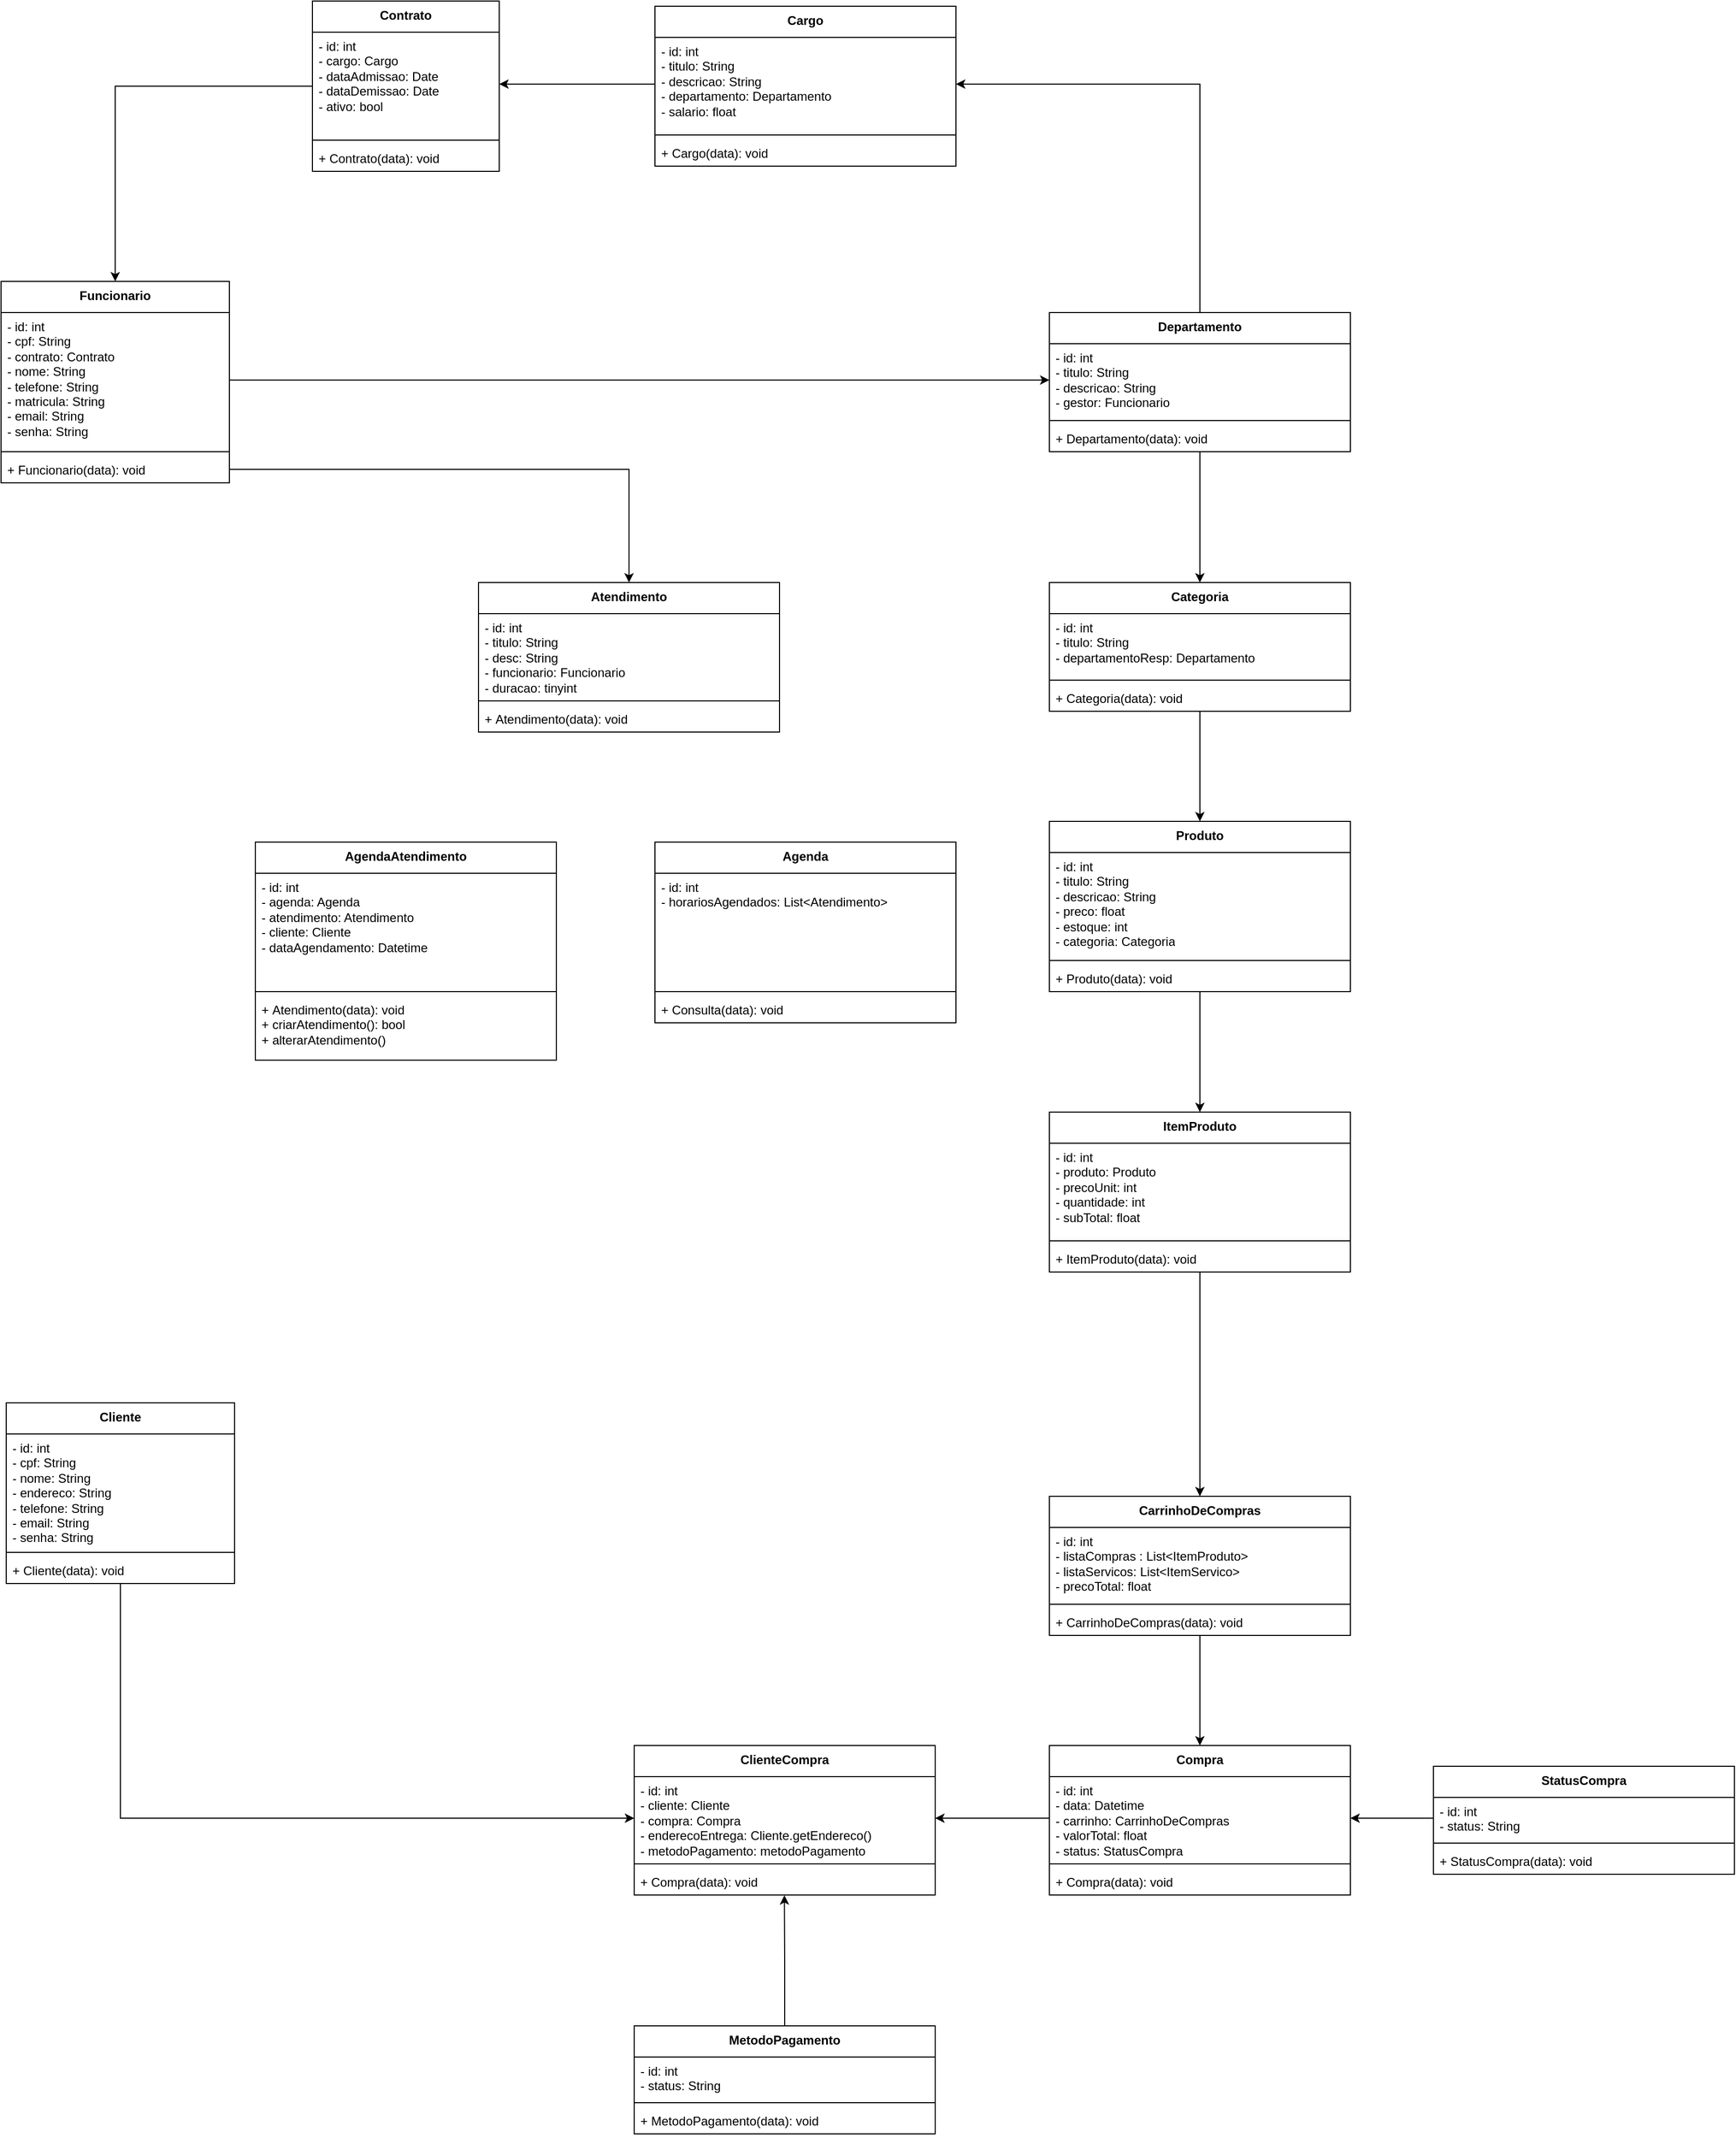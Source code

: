 <mxfile version="22.0.8" type="github">
  <diagram name="Page-1" id="0HX2dnRqEhf8P0ovfNeo">
    <mxGraphModel dx="1600" dy="1817" grid="1" gridSize="10" guides="1" tooltips="1" connect="1" arrows="1" fold="1" page="1" pageScale="1" pageWidth="850" pageHeight="1100" math="0" shadow="0">
      <root>
        <mxCell id="0" />
        <mxCell id="1" parent="0" />
        <mxCell id="rmH-b_gDkZlsQJ7KyMr7-101" style="edgeStyle=orthogonalEdgeStyle;rounded=0;orthogonalLoop=1;jettySize=auto;html=1;entryX=0;entryY=0.5;entryDx=0;entryDy=0;" parent="1" source="rmH-b_gDkZlsQJ7KyMr7-5" target="rmH-b_gDkZlsQJ7KyMr7-80" edge="1">
          <mxGeometry relative="1" as="geometry" />
        </mxCell>
        <mxCell id="rmH-b_gDkZlsQJ7KyMr7-5" value="Cliente" style="swimlane;fontStyle=1;align=center;verticalAlign=top;childLayout=stackLayout;horizontal=1;startSize=30;horizontalStack=0;resizeParent=1;resizeParentMax=0;resizeLast=0;collapsible=1;marginBottom=0;whiteSpace=wrap;html=1;" parent="1" vertex="1">
          <mxGeometry x="425" y="990" width="220" height="174" as="geometry" />
        </mxCell>
        <mxCell id="rmH-b_gDkZlsQJ7KyMr7-6" value="- id: int&lt;br style=&quot;border-color: var(--border-color);&quot;&gt;- cpf: String&lt;br style=&quot;border-color: var(--border-color);&quot;&gt;- nome: String&lt;br&gt;- endereco: String&lt;br style=&quot;border-color: var(--border-color);&quot;&gt;- telefone: String&lt;br style=&quot;border-color: var(--border-color);&quot;&gt;- email: String&lt;br style=&quot;border-color: var(--border-color);&quot;&gt;- senha: String" style="text;strokeColor=none;fillColor=none;align=left;verticalAlign=top;spacingLeft=4;spacingRight=4;overflow=hidden;rotatable=0;points=[[0,0.5],[1,0.5]];portConstraint=eastwest;whiteSpace=wrap;html=1;" parent="rmH-b_gDkZlsQJ7KyMr7-5" vertex="1">
          <mxGeometry y="30" width="220" height="110" as="geometry" />
        </mxCell>
        <mxCell id="rmH-b_gDkZlsQJ7KyMr7-7" value="" style="line;strokeWidth=1;fillColor=none;align=left;verticalAlign=middle;spacingTop=-1;spacingLeft=3;spacingRight=3;rotatable=0;labelPosition=right;points=[];portConstraint=eastwest;strokeColor=inherit;" parent="rmH-b_gDkZlsQJ7KyMr7-5" vertex="1">
          <mxGeometry y="140" width="220" height="8" as="geometry" />
        </mxCell>
        <mxCell id="rmH-b_gDkZlsQJ7KyMr7-8" value="+&amp;nbsp;Cliente(data): void" style="text;strokeColor=none;fillColor=none;align=left;verticalAlign=top;spacingLeft=4;spacingRight=4;overflow=hidden;rotatable=0;points=[[0,0.5],[1,0.5]];portConstraint=eastwest;whiteSpace=wrap;html=1;" parent="rmH-b_gDkZlsQJ7KyMr7-5" vertex="1">
          <mxGeometry y="148" width="220" height="26" as="geometry" />
        </mxCell>
        <mxCell id="rmH-b_gDkZlsQJ7KyMr7-11" value="Funcionario" style="swimlane;fontStyle=1;align=center;verticalAlign=top;childLayout=stackLayout;horizontal=1;startSize=30;horizontalStack=0;resizeParent=1;resizeParentMax=0;resizeLast=0;collapsible=1;marginBottom=0;whiteSpace=wrap;html=1;" parent="1" vertex="1">
          <mxGeometry x="420" y="-90" width="220" height="194" as="geometry" />
        </mxCell>
        <mxCell id="rmH-b_gDkZlsQJ7KyMr7-12" value="- id: int&lt;br&gt;- cpf: String&lt;br&gt;- contrato: Contrato&lt;br style=&quot;border-color: var(--border-color);&quot;&gt;- nome: String&lt;br style=&quot;border-color: var(--border-color);&quot;&gt;- telefone: String&lt;br&gt;- matricula: String&lt;br style=&quot;border-color: var(--border-color);&quot;&gt;- email: String&lt;br style=&quot;border-color: var(--border-color);&quot;&gt;- senha: String" style="text;strokeColor=none;fillColor=none;align=left;verticalAlign=top;spacingLeft=4;spacingRight=4;overflow=hidden;rotatable=0;points=[[0,0.5],[1,0.5]];portConstraint=eastwest;whiteSpace=wrap;html=1;" parent="rmH-b_gDkZlsQJ7KyMr7-11" vertex="1">
          <mxGeometry y="30" width="220" height="130" as="geometry" />
        </mxCell>
        <mxCell id="rmH-b_gDkZlsQJ7KyMr7-13" value="" style="line;strokeWidth=1;fillColor=none;align=left;verticalAlign=middle;spacingTop=-1;spacingLeft=3;spacingRight=3;rotatable=0;labelPosition=right;points=[];portConstraint=eastwest;strokeColor=inherit;" parent="rmH-b_gDkZlsQJ7KyMr7-11" vertex="1">
          <mxGeometry y="160" width="220" height="8" as="geometry" />
        </mxCell>
        <mxCell id="rmH-b_gDkZlsQJ7KyMr7-14" value="+ Funcionario(data): void" style="text;strokeColor=none;fillColor=none;align=left;verticalAlign=top;spacingLeft=4;spacingRight=4;overflow=hidden;rotatable=0;points=[[0,0.5],[1,0.5]];portConstraint=eastwest;whiteSpace=wrap;html=1;" parent="rmH-b_gDkZlsQJ7KyMr7-11" vertex="1">
          <mxGeometry y="168" width="220" height="26" as="geometry" />
        </mxCell>
        <mxCell id="rmH-b_gDkZlsQJ7KyMr7-46" style="edgeStyle=orthogonalEdgeStyle;rounded=0;orthogonalLoop=1;jettySize=auto;html=1;" parent="1" source="rmH-b_gDkZlsQJ7KyMr7-19" target="rmH-b_gDkZlsQJ7KyMr7-27" edge="1">
          <mxGeometry relative="1" as="geometry" />
        </mxCell>
        <mxCell id="rmH-b_gDkZlsQJ7KyMr7-19" value="Produto" style="swimlane;fontStyle=1;align=center;verticalAlign=top;childLayout=stackLayout;horizontal=1;startSize=30;horizontalStack=0;resizeParent=1;resizeParentMax=0;resizeLast=0;collapsible=1;marginBottom=0;whiteSpace=wrap;html=1;" parent="1" vertex="1">
          <mxGeometry x="1430" y="430" width="290" height="164" as="geometry" />
        </mxCell>
        <mxCell id="rmH-b_gDkZlsQJ7KyMr7-20" value="- id: int&lt;br&gt;- titulo: String&lt;br&gt;- descricao: String&lt;br&gt;- preco: float&lt;br&gt;- estoque: int&lt;br&gt;- categoria:&amp;nbsp;Categoria" style="text;strokeColor=none;fillColor=none;align=left;verticalAlign=top;spacingLeft=4;spacingRight=4;overflow=hidden;rotatable=0;points=[[0,0.5],[1,0.5]];portConstraint=eastwest;whiteSpace=wrap;html=1;" parent="rmH-b_gDkZlsQJ7KyMr7-19" vertex="1">
          <mxGeometry y="30" width="290" height="100" as="geometry" />
        </mxCell>
        <mxCell id="rmH-b_gDkZlsQJ7KyMr7-21" value="" style="line;strokeWidth=1;fillColor=none;align=left;verticalAlign=middle;spacingTop=-1;spacingLeft=3;spacingRight=3;rotatable=0;labelPosition=right;points=[];portConstraint=eastwest;strokeColor=inherit;" parent="rmH-b_gDkZlsQJ7KyMr7-19" vertex="1">
          <mxGeometry y="130" width="290" height="8" as="geometry" />
        </mxCell>
        <mxCell id="rmH-b_gDkZlsQJ7KyMr7-22" value="+ Produto(data): void" style="text;strokeColor=none;fillColor=none;align=left;verticalAlign=top;spacingLeft=4;spacingRight=4;overflow=hidden;rotatable=0;points=[[0,0.5],[1,0.5]];portConstraint=eastwest;whiteSpace=wrap;html=1;" parent="rmH-b_gDkZlsQJ7KyMr7-19" vertex="1">
          <mxGeometry y="138" width="290" height="26" as="geometry" />
        </mxCell>
        <mxCell id="ruQxINrf4VnfBVx8ZJQu-18" style="edgeStyle=orthogonalEdgeStyle;rounded=0;orthogonalLoop=1;jettySize=auto;html=1;" parent="1" source="rmH-b_gDkZlsQJ7KyMr7-27" target="rmH-b_gDkZlsQJ7KyMr7-47" edge="1">
          <mxGeometry relative="1" as="geometry" />
        </mxCell>
        <mxCell id="rmH-b_gDkZlsQJ7KyMr7-27" value="ItemProduto" style="swimlane;fontStyle=1;align=center;verticalAlign=top;childLayout=stackLayout;horizontal=1;startSize=30;horizontalStack=0;resizeParent=1;resizeParentMax=0;resizeLast=0;collapsible=1;marginBottom=0;whiteSpace=wrap;html=1;" parent="1" vertex="1">
          <mxGeometry x="1430" y="710" width="290" height="154" as="geometry" />
        </mxCell>
        <mxCell id="rmH-b_gDkZlsQJ7KyMr7-28" value="- id: int&lt;br style=&quot;border-color: var(--border-color);&quot;&gt;- produto:&amp;nbsp;Produto&lt;br style=&quot;border-color: var(--border-color);&quot;&gt;- precoUnit: int&lt;br style=&quot;border-color: var(--border-color);&quot;&gt;- quantidade: int&lt;br style=&quot;border-color: var(--border-color);&quot;&gt;- subTotal: float" style="text;strokeColor=none;fillColor=none;align=left;verticalAlign=top;spacingLeft=4;spacingRight=4;overflow=hidden;rotatable=0;points=[[0,0.5],[1,0.5]];portConstraint=eastwest;whiteSpace=wrap;html=1;" parent="rmH-b_gDkZlsQJ7KyMr7-27" vertex="1">
          <mxGeometry y="30" width="290" height="90" as="geometry" />
        </mxCell>
        <mxCell id="rmH-b_gDkZlsQJ7KyMr7-29" value="" style="line;strokeWidth=1;fillColor=none;align=left;verticalAlign=middle;spacingTop=-1;spacingLeft=3;spacingRight=3;rotatable=0;labelPosition=right;points=[];portConstraint=eastwest;strokeColor=inherit;" parent="rmH-b_gDkZlsQJ7KyMr7-27" vertex="1">
          <mxGeometry y="120" width="290" height="8" as="geometry" />
        </mxCell>
        <mxCell id="rmH-b_gDkZlsQJ7KyMr7-30" value="+ ItemProduto(data): void" style="text;strokeColor=none;fillColor=none;align=left;verticalAlign=top;spacingLeft=4;spacingRight=4;overflow=hidden;rotatable=0;points=[[0,0.5],[1,0.5]];portConstraint=eastwest;whiteSpace=wrap;html=1;" parent="rmH-b_gDkZlsQJ7KyMr7-27" vertex="1">
          <mxGeometry y="128" width="290" height="26" as="geometry" />
        </mxCell>
        <mxCell id="rmH-b_gDkZlsQJ7KyMr7-74" style="edgeStyle=orthogonalEdgeStyle;rounded=0;orthogonalLoop=1;jettySize=auto;html=1;entryX=0.5;entryY=0;entryDx=0;entryDy=0;" parent="1" source="rmH-b_gDkZlsQJ7KyMr7-47" target="rmH-b_gDkZlsQJ7KyMr7-70" edge="1">
          <mxGeometry relative="1" as="geometry" />
        </mxCell>
        <mxCell id="rmH-b_gDkZlsQJ7KyMr7-47" value="CarrinhoDeCompras" style="swimlane;fontStyle=1;align=center;verticalAlign=top;childLayout=stackLayout;horizontal=1;startSize=30;horizontalStack=0;resizeParent=1;resizeParentMax=0;resizeLast=0;collapsible=1;marginBottom=0;whiteSpace=wrap;html=1;" parent="1" vertex="1">
          <mxGeometry x="1430" y="1080" width="290" height="134" as="geometry" />
        </mxCell>
        <mxCell id="rmH-b_gDkZlsQJ7KyMr7-48" value="- id: int&lt;br style=&quot;border-color: var(--border-color);&quot;&gt;- listaCompras : List&amp;lt;ItemProduto&amp;gt;&lt;br&gt;- listaServicos: List&amp;lt;ItemServico&amp;gt;&lt;br style=&quot;border-color: var(--border-color);&quot;&gt;- precoTotal: float" style="text;strokeColor=none;fillColor=none;align=left;verticalAlign=top;spacingLeft=4;spacingRight=4;overflow=hidden;rotatable=0;points=[[0,0.5],[1,0.5]];portConstraint=eastwest;whiteSpace=wrap;html=1;" parent="rmH-b_gDkZlsQJ7KyMr7-47" vertex="1">
          <mxGeometry y="30" width="290" height="70" as="geometry" />
        </mxCell>
        <mxCell id="rmH-b_gDkZlsQJ7KyMr7-49" value="" style="line;strokeWidth=1;fillColor=none;align=left;verticalAlign=middle;spacingTop=-1;spacingLeft=3;spacingRight=3;rotatable=0;labelPosition=right;points=[];portConstraint=eastwest;strokeColor=inherit;" parent="rmH-b_gDkZlsQJ7KyMr7-47" vertex="1">
          <mxGeometry y="100" width="290" height="8" as="geometry" />
        </mxCell>
        <mxCell id="rmH-b_gDkZlsQJ7KyMr7-50" value="+ CarrinhoDeCompras(data): void" style="text;strokeColor=none;fillColor=none;align=left;verticalAlign=top;spacingLeft=4;spacingRight=4;overflow=hidden;rotatable=0;points=[[0,0.5],[1,0.5]];portConstraint=eastwest;whiteSpace=wrap;html=1;" parent="rmH-b_gDkZlsQJ7KyMr7-47" vertex="1">
          <mxGeometry y="108" width="290" height="26" as="geometry" />
        </mxCell>
        <mxCell id="rmH-b_gDkZlsQJ7KyMr7-70" value="Compra" style="swimlane;fontStyle=1;align=center;verticalAlign=top;childLayout=stackLayout;horizontal=1;startSize=30;horizontalStack=0;resizeParent=1;resizeParentMax=0;resizeLast=0;collapsible=1;marginBottom=0;whiteSpace=wrap;html=1;" parent="1" vertex="1">
          <mxGeometry x="1430" y="1320" width="290" height="144" as="geometry" />
        </mxCell>
        <mxCell id="rmH-b_gDkZlsQJ7KyMr7-71" value="- id: int&lt;br style=&quot;border-color: var(--border-color);&quot;&gt;- data: Datetime&lt;br style=&quot;border-color: var(--border-color);&quot;&gt;- carrinho:&amp;nbsp;CarrinhoDeCompras&lt;br style=&quot;border-color: var(--border-color);&quot;&gt;- valorTotal: float&lt;br&gt;- status: StatusCompra" style="text;strokeColor=none;fillColor=none;align=left;verticalAlign=top;spacingLeft=4;spacingRight=4;overflow=hidden;rotatable=0;points=[[0,0.5],[1,0.5]];portConstraint=eastwest;whiteSpace=wrap;html=1;" parent="rmH-b_gDkZlsQJ7KyMr7-70" vertex="1">
          <mxGeometry y="30" width="290" height="80" as="geometry" />
        </mxCell>
        <mxCell id="rmH-b_gDkZlsQJ7KyMr7-72" value="" style="line;strokeWidth=1;fillColor=none;align=left;verticalAlign=middle;spacingTop=-1;spacingLeft=3;spacingRight=3;rotatable=0;labelPosition=right;points=[];portConstraint=eastwest;strokeColor=inherit;" parent="rmH-b_gDkZlsQJ7KyMr7-70" vertex="1">
          <mxGeometry y="110" width="290" height="8" as="geometry" />
        </mxCell>
        <mxCell id="rmH-b_gDkZlsQJ7KyMr7-73" value="+&amp;nbsp;Compra(data): void" style="text;strokeColor=none;fillColor=none;align=left;verticalAlign=top;spacingLeft=4;spacingRight=4;overflow=hidden;rotatable=0;points=[[0,0.5],[1,0.5]];portConstraint=eastwest;whiteSpace=wrap;html=1;" parent="rmH-b_gDkZlsQJ7KyMr7-70" vertex="1">
          <mxGeometry y="118" width="290" height="26" as="geometry" />
        </mxCell>
        <mxCell id="rmH-b_gDkZlsQJ7KyMr7-79" value="ClienteCompra" style="swimlane;fontStyle=1;align=center;verticalAlign=top;childLayout=stackLayout;horizontal=1;startSize=30;horizontalStack=0;resizeParent=1;resizeParentMax=0;resizeLast=0;collapsible=1;marginBottom=0;whiteSpace=wrap;html=1;" parent="1" vertex="1">
          <mxGeometry x="1030" y="1320" width="290" height="144" as="geometry" />
        </mxCell>
        <mxCell id="rmH-b_gDkZlsQJ7KyMr7-80" value="- id: int&lt;br style=&quot;border-color: var(--border-color);&quot;&gt;- cliente: Cliente&lt;br style=&quot;border-color: var(--border-color);&quot;&gt;- compra:&amp;nbsp;Compra&lt;br style=&quot;border-color: var(--border-color);&quot;&gt;- enderecoEntrega: Cliente.getEndereco()&lt;br&gt;- metodoPagamento: metodoPagamento" style="text;strokeColor=none;fillColor=none;align=left;verticalAlign=top;spacingLeft=4;spacingRight=4;overflow=hidden;rotatable=0;points=[[0,0.5],[1,0.5]];portConstraint=eastwest;whiteSpace=wrap;html=1;" parent="rmH-b_gDkZlsQJ7KyMr7-79" vertex="1">
          <mxGeometry y="30" width="290" height="80" as="geometry" />
        </mxCell>
        <mxCell id="rmH-b_gDkZlsQJ7KyMr7-81" value="" style="line;strokeWidth=1;fillColor=none;align=left;verticalAlign=middle;spacingTop=-1;spacingLeft=3;spacingRight=3;rotatable=0;labelPosition=right;points=[];portConstraint=eastwest;strokeColor=inherit;" parent="rmH-b_gDkZlsQJ7KyMr7-79" vertex="1">
          <mxGeometry y="110" width="290" height="8" as="geometry" />
        </mxCell>
        <mxCell id="rmH-b_gDkZlsQJ7KyMr7-82" value="+&amp;nbsp;Compra(data): void" style="text;strokeColor=none;fillColor=none;align=left;verticalAlign=top;spacingLeft=4;spacingRight=4;overflow=hidden;rotatable=0;points=[[0,0.5],[1,0.5]];portConstraint=eastwest;whiteSpace=wrap;html=1;" parent="rmH-b_gDkZlsQJ7KyMr7-79" vertex="1">
          <mxGeometry y="118" width="290" height="26" as="geometry" />
        </mxCell>
        <mxCell id="rmH-b_gDkZlsQJ7KyMr7-83" value="StatusCompra" style="swimlane;fontStyle=1;align=center;verticalAlign=top;childLayout=stackLayout;horizontal=1;startSize=30;horizontalStack=0;resizeParent=1;resizeParentMax=0;resizeLast=0;collapsible=1;marginBottom=0;whiteSpace=wrap;html=1;" parent="1" vertex="1">
          <mxGeometry x="1800" y="1340" width="290" height="104" as="geometry" />
        </mxCell>
        <mxCell id="rmH-b_gDkZlsQJ7KyMr7-84" value="- id: int&lt;br style=&quot;border-color: var(--border-color);&quot;&gt;- status: String" style="text;strokeColor=none;fillColor=none;align=left;verticalAlign=top;spacingLeft=4;spacingRight=4;overflow=hidden;rotatable=0;points=[[0,0.5],[1,0.5]];portConstraint=eastwest;whiteSpace=wrap;html=1;" parent="rmH-b_gDkZlsQJ7KyMr7-83" vertex="1">
          <mxGeometry y="30" width="290" height="40" as="geometry" />
        </mxCell>
        <mxCell id="rmH-b_gDkZlsQJ7KyMr7-85" value="" style="line;strokeWidth=1;fillColor=none;align=left;verticalAlign=middle;spacingTop=-1;spacingLeft=3;spacingRight=3;rotatable=0;labelPosition=right;points=[];portConstraint=eastwest;strokeColor=inherit;" parent="rmH-b_gDkZlsQJ7KyMr7-83" vertex="1">
          <mxGeometry y="70" width="290" height="8" as="geometry" />
        </mxCell>
        <mxCell id="rmH-b_gDkZlsQJ7KyMr7-86" value="+&amp;nbsp;StatusCompra(data): void" style="text;strokeColor=none;fillColor=none;align=left;verticalAlign=top;spacingLeft=4;spacingRight=4;overflow=hidden;rotatable=0;points=[[0,0.5],[1,0.5]];portConstraint=eastwest;whiteSpace=wrap;html=1;" parent="rmH-b_gDkZlsQJ7KyMr7-83" vertex="1">
          <mxGeometry y="78" width="290" height="26" as="geometry" />
        </mxCell>
        <mxCell id="rmH-b_gDkZlsQJ7KyMr7-87" style="edgeStyle=orthogonalEdgeStyle;rounded=0;orthogonalLoop=1;jettySize=auto;html=1;exitX=0;exitY=0.5;exitDx=0;exitDy=0;entryX=1;entryY=0.5;entryDx=0;entryDy=0;" parent="1" source="rmH-b_gDkZlsQJ7KyMr7-84" target="rmH-b_gDkZlsQJ7KyMr7-71" edge="1">
          <mxGeometry relative="1" as="geometry" />
        </mxCell>
        <mxCell id="rmH-b_gDkZlsQJ7KyMr7-108" style="edgeStyle=orthogonalEdgeStyle;rounded=0;orthogonalLoop=1;jettySize=auto;html=1;entryX=1;entryY=0.5;entryDx=0;entryDy=0;" parent="1" source="rmH-b_gDkZlsQJ7KyMr7-88" target="rmH-b_gDkZlsQJ7KyMr7-105" edge="1">
          <mxGeometry relative="1" as="geometry" />
        </mxCell>
        <mxCell id="ruQxINrf4VnfBVx8ZJQu-12" style="edgeStyle=orthogonalEdgeStyle;rounded=0;orthogonalLoop=1;jettySize=auto;html=1;" parent="1" source="rmH-b_gDkZlsQJ7KyMr7-88" target="ruQxINrf4VnfBVx8ZJQu-7" edge="1">
          <mxGeometry relative="1" as="geometry" />
        </mxCell>
        <mxCell id="rmH-b_gDkZlsQJ7KyMr7-88" value="Departamento" style="swimlane;fontStyle=1;align=center;verticalAlign=top;childLayout=stackLayout;horizontal=1;startSize=30;horizontalStack=0;resizeParent=1;resizeParentMax=0;resizeLast=0;collapsible=1;marginBottom=0;whiteSpace=wrap;html=1;" parent="1" vertex="1">
          <mxGeometry x="1430" y="-60" width="290" height="134" as="geometry" />
        </mxCell>
        <mxCell id="rmH-b_gDkZlsQJ7KyMr7-89" value="- id: int&lt;br&gt;- titulo: String&lt;br&gt;- descricao: String&lt;br&gt;- gestor: Funcionario" style="text;strokeColor=none;fillColor=none;align=left;verticalAlign=top;spacingLeft=4;spacingRight=4;overflow=hidden;rotatable=0;points=[[0,0.5],[1,0.5]];portConstraint=eastwest;whiteSpace=wrap;html=1;" parent="rmH-b_gDkZlsQJ7KyMr7-88" vertex="1">
          <mxGeometry y="30" width="290" height="70" as="geometry" />
        </mxCell>
        <mxCell id="rmH-b_gDkZlsQJ7KyMr7-90" value="" style="line;strokeWidth=1;fillColor=none;align=left;verticalAlign=middle;spacingTop=-1;spacingLeft=3;spacingRight=3;rotatable=0;labelPosition=right;points=[];portConstraint=eastwest;strokeColor=inherit;" parent="rmH-b_gDkZlsQJ7KyMr7-88" vertex="1">
          <mxGeometry y="100" width="290" height="8" as="geometry" />
        </mxCell>
        <mxCell id="rmH-b_gDkZlsQJ7KyMr7-91" value="+&amp;nbsp;Departamento(data): void" style="text;strokeColor=none;fillColor=none;align=left;verticalAlign=top;spacingLeft=4;spacingRight=4;overflow=hidden;rotatable=0;points=[[0,0.5],[1,0.5]];portConstraint=eastwest;whiteSpace=wrap;html=1;" parent="rmH-b_gDkZlsQJ7KyMr7-88" vertex="1">
          <mxGeometry y="108" width="290" height="26" as="geometry" />
        </mxCell>
        <mxCell id="rmH-b_gDkZlsQJ7KyMr7-93" value="MetodoPagamento" style="swimlane;fontStyle=1;align=center;verticalAlign=top;childLayout=stackLayout;horizontal=1;startSize=30;horizontalStack=0;resizeParent=1;resizeParentMax=0;resizeLast=0;collapsible=1;marginBottom=0;whiteSpace=wrap;html=1;" parent="1" vertex="1">
          <mxGeometry x="1030" y="1590" width="290" height="104" as="geometry" />
        </mxCell>
        <mxCell id="rmH-b_gDkZlsQJ7KyMr7-94" value="- id: int&lt;br style=&quot;border-color: var(--border-color);&quot;&gt;- status: String" style="text;strokeColor=none;fillColor=none;align=left;verticalAlign=top;spacingLeft=4;spacingRight=4;overflow=hidden;rotatable=0;points=[[0,0.5],[1,0.5]];portConstraint=eastwest;whiteSpace=wrap;html=1;" parent="rmH-b_gDkZlsQJ7KyMr7-93" vertex="1">
          <mxGeometry y="30" width="290" height="40" as="geometry" />
        </mxCell>
        <mxCell id="rmH-b_gDkZlsQJ7KyMr7-95" value="" style="line;strokeWidth=1;fillColor=none;align=left;verticalAlign=middle;spacingTop=-1;spacingLeft=3;spacingRight=3;rotatable=0;labelPosition=right;points=[];portConstraint=eastwest;strokeColor=inherit;" parent="rmH-b_gDkZlsQJ7KyMr7-93" vertex="1">
          <mxGeometry y="70" width="290" height="8" as="geometry" />
        </mxCell>
        <mxCell id="rmH-b_gDkZlsQJ7KyMr7-96" value="+&amp;nbsp;MetodoPagamento(data): void" style="text;strokeColor=none;fillColor=none;align=left;verticalAlign=top;spacingLeft=4;spacingRight=4;overflow=hidden;rotatable=0;points=[[0,0.5],[1,0.5]];portConstraint=eastwest;whiteSpace=wrap;html=1;" parent="rmH-b_gDkZlsQJ7KyMr7-93" vertex="1">
          <mxGeometry y="78" width="290" height="26" as="geometry" />
        </mxCell>
        <mxCell id="rmH-b_gDkZlsQJ7KyMr7-98" style="edgeStyle=orthogonalEdgeStyle;rounded=0;orthogonalLoop=1;jettySize=auto;html=1;entryX=0.499;entryY=1.009;entryDx=0;entryDy=0;entryPerimeter=0;" parent="1" source="rmH-b_gDkZlsQJ7KyMr7-93" target="rmH-b_gDkZlsQJ7KyMr7-82" edge="1">
          <mxGeometry relative="1" as="geometry" />
        </mxCell>
        <mxCell id="rmH-b_gDkZlsQJ7KyMr7-100" style="edgeStyle=orthogonalEdgeStyle;rounded=0;orthogonalLoop=1;jettySize=auto;html=1;entryX=1;entryY=0.5;entryDx=0;entryDy=0;" parent="1" source="rmH-b_gDkZlsQJ7KyMr7-71" target="rmH-b_gDkZlsQJ7KyMr7-80" edge="1">
          <mxGeometry relative="1" as="geometry" />
        </mxCell>
        <mxCell id="rmH-b_gDkZlsQJ7KyMr7-103" style="edgeStyle=orthogonalEdgeStyle;rounded=0;orthogonalLoop=1;jettySize=auto;html=1;exitX=1;exitY=0.5;exitDx=0;exitDy=0;entryX=0;entryY=0.5;entryDx=0;entryDy=0;" parent="1" source="rmH-b_gDkZlsQJ7KyMr7-12" target="rmH-b_gDkZlsQJ7KyMr7-89" edge="1">
          <mxGeometry relative="1" as="geometry" />
        </mxCell>
        <mxCell id="rmH-b_gDkZlsQJ7KyMr7-104" value="Cargo" style="swimlane;fontStyle=1;align=center;verticalAlign=top;childLayout=stackLayout;horizontal=1;startSize=30;horizontalStack=0;resizeParent=1;resizeParentMax=0;resizeLast=0;collapsible=1;marginBottom=0;whiteSpace=wrap;html=1;" parent="1" vertex="1">
          <mxGeometry x="1050" y="-355" width="290" height="154" as="geometry" />
        </mxCell>
        <mxCell id="rmH-b_gDkZlsQJ7KyMr7-105" value="- id: int&lt;br style=&quot;border-color: var(--border-color);&quot;&gt;- titulo: String&lt;br&gt;- descricao: String&lt;br style=&quot;border-color: var(--border-color);&quot;&gt;- departamento: Departamento&lt;br&gt;- salario: float" style="text;strokeColor=none;fillColor=none;align=left;verticalAlign=top;spacingLeft=4;spacingRight=4;overflow=hidden;rotatable=0;points=[[0,0.5],[1,0.5]];portConstraint=eastwest;whiteSpace=wrap;html=1;" parent="rmH-b_gDkZlsQJ7KyMr7-104" vertex="1">
          <mxGeometry y="30" width="290" height="90" as="geometry" />
        </mxCell>
        <mxCell id="rmH-b_gDkZlsQJ7KyMr7-106" value="" style="line;strokeWidth=1;fillColor=none;align=left;verticalAlign=middle;spacingTop=-1;spacingLeft=3;spacingRight=3;rotatable=0;labelPosition=right;points=[];portConstraint=eastwest;strokeColor=inherit;" parent="rmH-b_gDkZlsQJ7KyMr7-104" vertex="1">
          <mxGeometry y="120" width="290" height="8" as="geometry" />
        </mxCell>
        <mxCell id="rmH-b_gDkZlsQJ7KyMr7-107" value="+&amp;nbsp;Cargo(data): void" style="text;strokeColor=none;fillColor=none;align=left;verticalAlign=top;spacingLeft=4;spacingRight=4;overflow=hidden;rotatable=0;points=[[0,0.5],[1,0.5]];portConstraint=eastwest;whiteSpace=wrap;html=1;" parent="rmH-b_gDkZlsQJ7KyMr7-104" vertex="1">
          <mxGeometry y="128" width="290" height="26" as="geometry" />
        </mxCell>
        <mxCell id="ruQxINrf4VnfBVx8ZJQu-1" style="edgeStyle=orthogonalEdgeStyle;rounded=0;orthogonalLoop=1;jettySize=auto;html=1;" parent="1" source="rmH-b_gDkZlsQJ7KyMr7-110" target="rmH-b_gDkZlsQJ7KyMr7-11" edge="1">
          <mxGeometry relative="1" as="geometry" />
        </mxCell>
        <mxCell id="rmH-b_gDkZlsQJ7KyMr7-110" value="Contrato" style="swimlane;fontStyle=1;align=center;verticalAlign=top;childLayout=stackLayout;horizontal=1;startSize=30;horizontalStack=0;resizeParent=1;resizeParentMax=0;resizeLast=0;collapsible=1;marginBottom=0;whiteSpace=wrap;html=1;" parent="1" vertex="1">
          <mxGeometry x="720" y="-360" width="180" height="164" as="geometry" />
        </mxCell>
        <mxCell id="rmH-b_gDkZlsQJ7KyMr7-111" value="- id: int&lt;br&gt;- cargo: Cargo&lt;br&gt;- dataAdmissao: Date&lt;br&gt;- dataDemissao: Date&lt;br&gt;- ativo: bool" style="text;strokeColor=none;fillColor=none;align=left;verticalAlign=top;spacingLeft=4;spacingRight=4;overflow=hidden;rotatable=0;points=[[0,0.5],[1,0.5]];portConstraint=eastwest;whiteSpace=wrap;html=1;" parent="rmH-b_gDkZlsQJ7KyMr7-110" vertex="1">
          <mxGeometry y="30" width="180" height="100" as="geometry" />
        </mxCell>
        <mxCell id="rmH-b_gDkZlsQJ7KyMr7-112" value="" style="line;strokeWidth=1;fillColor=none;align=left;verticalAlign=middle;spacingTop=-1;spacingLeft=3;spacingRight=3;rotatable=0;labelPosition=right;points=[];portConstraint=eastwest;strokeColor=inherit;" parent="rmH-b_gDkZlsQJ7KyMr7-110" vertex="1">
          <mxGeometry y="130" width="180" height="8" as="geometry" />
        </mxCell>
        <mxCell id="rmH-b_gDkZlsQJ7KyMr7-113" value="+&amp;nbsp;Contrato(data): void" style="text;strokeColor=none;fillColor=none;align=left;verticalAlign=top;spacingLeft=4;spacingRight=4;overflow=hidden;rotatable=0;points=[[0,0.5],[1,0.5]];portConstraint=eastwest;whiteSpace=wrap;html=1;" parent="rmH-b_gDkZlsQJ7KyMr7-110" vertex="1">
          <mxGeometry y="138" width="180" height="26" as="geometry" />
        </mxCell>
        <mxCell id="rmH-b_gDkZlsQJ7KyMr7-115" style="edgeStyle=orthogonalEdgeStyle;rounded=0;orthogonalLoop=1;jettySize=auto;html=1;exitX=0;exitY=0.5;exitDx=0;exitDy=0;entryX=1;entryY=0.5;entryDx=0;entryDy=0;" parent="1" source="rmH-b_gDkZlsQJ7KyMr7-105" target="rmH-b_gDkZlsQJ7KyMr7-111" edge="1">
          <mxGeometry relative="1" as="geometry" />
        </mxCell>
        <mxCell id="ruQxINrf4VnfBVx8ZJQu-16" style="edgeStyle=orthogonalEdgeStyle;rounded=0;orthogonalLoop=1;jettySize=auto;html=1;" parent="1" source="ruQxINrf4VnfBVx8ZJQu-7" target="rmH-b_gDkZlsQJ7KyMr7-19" edge="1">
          <mxGeometry relative="1" as="geometry" />
        </mxCell>
        <mxCell id="ruQxINrf4VnfBVx8ZJQu-7" value="Categoria" style="swimlane;fontStyle=1;align=center;verticalAlign=top;childLayout=stackLayout;horizontal=1;startSize=30;horizontalStack=0;resizeParent=1;resizeParentMax=0;resizeLast=0;collapsible=1;marginBottom=0;whiteSpace=wrap;html=1;" parent="1" vertex="1">
          <mxGeometry x="1430" y="200" width="290" height="124" as="geometry" />
        </mxCell>
        <mxCell id="ruQxINrf4VnfBVx8ZJQu-8" value="- id: int&lt;br&gt;- titulo: String&lt;br&gt;- departamentoResp:&amp;nbsp;Departamento" style="text;strokeColor=none;fillColor=none;align=left;verticalAlign=top;spacingLeft=4;spacingRight=4;overflow=hidden;rotatable=0;points=[[0,0.5],[1,0.5]];portConstraint=eastwest;whiteSpace=wrap;html=1;" parent="ruQxINrf4VnfBVx8ZJQu-7" vertex="1">
          <mxGeometry y="30" width="290" height="60" as="geometry" />
        </mxCell>
        <mxCell id="ruQxINrf4VnfBVx8ZJQu-9" value="" style="line;strokeWidth=1;fillColor=none;align=left;verticalAlign=middle;spacingTop=-1;spacingLeft=3;spacingRight=3;rotatable=0;labelPosition=right;points=[];portConstraint=eastwest;strokeColor=inherit;" parent="ruQxINrf4VnfBVx8ZJQu-7" vertex="1">
          <mxGeometry y="90" width="290" height="8" as="geometry" />
        </mxCell>
        <mxCell id="ruQxINrf4VnfBVx8ZJQu-10" value="+&amp;nbsp;Categoria(data): void" style="text;strokeColor=none;fillColor=none;align=left;verticalAlign=top;spacingLeft=4;spacingRight=4;overflow=hidden;rotatable=0;points=[[0,0.5],[1,0.5]];portConstraint=eastwest;whiteSpace=wrap;html=1;" parent="ruQxINrf4VnfBVx8ZJQu-7" vertex="1">
          <mxGeometry y="98" width="290" height="26" as="geometry" />
        </mxCell>
        <mxCell id="ruQxINrf4VnfBVx8ZJQu-19" value="Atendimento" style="swimlane;fontStyle=1;align=center;verticalAlign=top;childLayout=stackLayout;horizontal=1;startSize=30;horizontalStack=0;resizeParent=1;resizeParentMax=0;resizeLast=0;collapsible=1;marginBottom=0;whiteSpace=wrap;html=1;" parent="1" vertex="1">
          <mxGeometry x="880" y="200" width="290" height="144" as="geometry" />
        </mxCell>
        <mxCell id="ruQxINrf4VnfBVx8ZJQu-20" value="- id: int&lt;br&gt;- titulo: String&lt;br&gt;- desc: String&lt;br&gt;- funcionario: Funcionario&lt;br&gt;- duracao: tinyint" style="text;strokeColor=none;fillColor=none;align=left;verticalAlign=top;spacingLeft=4;spacingRight=4;overflow=hidden;rotatable=0;points=[[0,0.5],[1,0.5]];portConstraint=eastwest;whiteSpace=wrap;html=1;" parent="ruQxINrf4VnfBVx8ZJQu-19" vertex="1">
          <mxGeometry y="30" width="290" height="80" as="geometry" />
        </mxCell>
        <mxCell id="ruQxINrf4VnfBVx8ZJQu-21" value="" style="line;strokeWidth=1;fillColor=none;align=left;verticalAlign=middle;spacingTop=-1;spacingLeft=3;spacingRight=3;rotatable=0;labelPosition=right;points=[];portConstraint=eastwest;strokeColor=inherit;" parent="ruQxINrf4VnfBVx8ZJQu-19" vertex="1">
          <mxGeometry y="110" width="290" height="8" as="geometry" />
        </mxCell>
        <mxCell id="ruQxINrf4VnfBVx8ZJQu-22" value="+&amp;nbsp;Atendimento(data): void" style="text;strokeColor=none;fillColor=none;align=left;verticalAlign=top;spacingLeft=4;spacingRight=4;overflow=hidden;rotatable=0;points=[[0,0.5],[1,0.5]];portConstraint=eastwest;whiteSpace=wrap;html=1;" parent="ruQxINrf4VnfBVx8ZJQu-19" vertex="1">
          <mxGeometry y="118" width="290" height="26" as="geometry" />
        </mxCell>
        <mxCell id="ruQxINrf4VnfBVx8ZJQu-27" value="Agenda" style="swimlane;fontStyle=1;align=center;verticalAlign=top;childLayout=stackLayout;horizontal=1;startSize=30;horizontalStack=0;resizeParent=1;resizeParentMax=0;resizeLast=0;collapsible=1;marginBottom=0;whiteSpace=wrap;html=1;" parent="1" vertex="1">
          <mxGeometry x="1050" y="450" width="290" height="174" as="geometry" />
        </mxCell>
        <mxCell id="ruQxINrf4VnfBVx8ZJQu-28" value="- id: int&lt;br&gt;- horariosAgendados: List&amp;lt;Atendimento&amp;gt;" style="text;strokeColor=none;fillColor=none;align=left;verticalAlign=top;spacingLeft=4;spacingRight=4;overflow=hidden;rotatable=0;points=[[0,0.5],[1,0.5]];portConstraint=eastwest;whiteSpace=wrap;html=1;" parent="ruQxINrf4VnfBVx8ZJQu-27" vertex="1">
          <mxGeometry y="30" width="290" height="110" as="geometry" />
        </mxCell>
        <mxCell id="ruQxINrf4VnfBVx8ZJQu-29" value="" style="line;strokeWidth=1;fillColor=none;align=left;verticalAlign=middle;spacingTop=-1;spacingLeft=3;spacingRight=3;rotatable=0;labelPosition=right;points=[];portConstraint=eastwest;strokeColor=inherit;" parent="ruQxINrf4VnfBVx8ZJQu-27" vertex="1">
          <mxGeometry y="140" width="290" height="8" as="geometry" />
        </mxCell>
        <mxCell id="ruQxINrf4VnfBVx8ZJQu-30" value="+&amp;nbsp;Consulta(data): void" style="text;strokeColor=none;fillColor=none;align=left;verticalAlign=top;spacingLeft=4;spacingRight=4;overflow=hidden;rotatable=0;points=[[0,0.5],[1,0.5]];portConstraint=eastwest;whiteSpace=wrap;html=1;" parent="ruQxINrf4VnfBVx8ZJQu-27" vertex="1">
          <mxGeometry y="148" width="290" height="26" as="geometry" />
        </mxCell>
        <mxCell id="ruQxINrf4VnfBVx8ZJQu-31" value="AgendaAtendimento" style="swimlane;fontStyle=1;align=center;verticalAlign=top;childLayout=stackLayout;horizontal=1;startSize=30;horizontalStack=0;resizeParent=1;resizeParentMax=0;resizeLast=0;collapsible=1;marginBottom=0;whiteSpace=wrap;html=1;" parent="1" vertex="1">
          <mxGeometry x="665" y="450" width="290" height="210" as="geometry" />
        </mxCell>
        <mxCell id="ruQxINrf4VnfBVx8ZJQu-32" value="- id: int&lt;br&gt;- agenda: Agenda&lt;br&gt;- atendimento: Atendimento&lt;br&gt;- cliente: Cliente&lt;br&gt;- dataAgendamento: Datetime" style="text;strokeColor=none;fillColor=none;align=left;verticalAlign=top;spacingLeft=4;spacingRight=4;overflow=hidden;rotatable=0;points=[[0,0.5],[1,0.5]];portConstraint=eastwest;whiteSpace=wrap;html=1;" parent="ruQxINrf4VnfBVx8ZJQu-31" vertex="1">
          <mxGeometry y="30" width="290" height="110" as="geometry" />
        </mxCell>
        <mxCell id="ruQxINrf4VnfBVx8ZJQu-33" value="" style="line;strokeWidth=1;fillColor=none;align=left;verticalAlign=middle;spacingTop=-1;spacingLeft=3;spacingRight=3;rotatable=0;labelPosition=right;points=[];portConstraint=eastwest;strokeColor=inherit;" parent="ruQxINrf4VnfBVx8ZJQu-31" vertex="1">
          <mxGeometry y="140" width="290" height="8" as="geometry" />
        </mxCell>
        <mxCell id="ruQxINrf4VnfBVx8ZJQu-34" value="+&amp;nbsp;Atendimento(data): void&lt;br&gt;+ criarAtendimento(): bool&lt;br&gt;+ alterarAtendimento()" style="text;strokeColor=none;fillColor=none;align=left;verticalAlign=top;spacingLeft=4;spacingRight=4;overflow=hidden;rotatable=0;points=[[0,0.5],[1,0.5]];portConstraint=eastwest;whiteSpace=wrap;html=1;" parent="ruQxINrf4VnfBVx8ZJQu-31" vertex="1">
          <mxGeometry y="148" width="290" height="62" as="geometry" />
        </mxCell>
        <mxCell id="ruQxINrf4VnfBVx8ZJQu-37" style="edgeStyle=orthogonalEdgeStyle;rounded=0;orthogonalLoop=1;jettySize=auto;html=1;entryX=0.5;entryY=0;entryDx=0;entryDy=0;" parent="1" source="rmH-b_gDkZlsQJ7KyMr7-14" target="ruQxINrf4VnfBVx8ZJQu-19" edge="1">
          <mxGeometry relative="1" as="geometry" />
        </mxCell>
      </root>
    </mxGraphModel>
  </diagram>
</mxfile>

